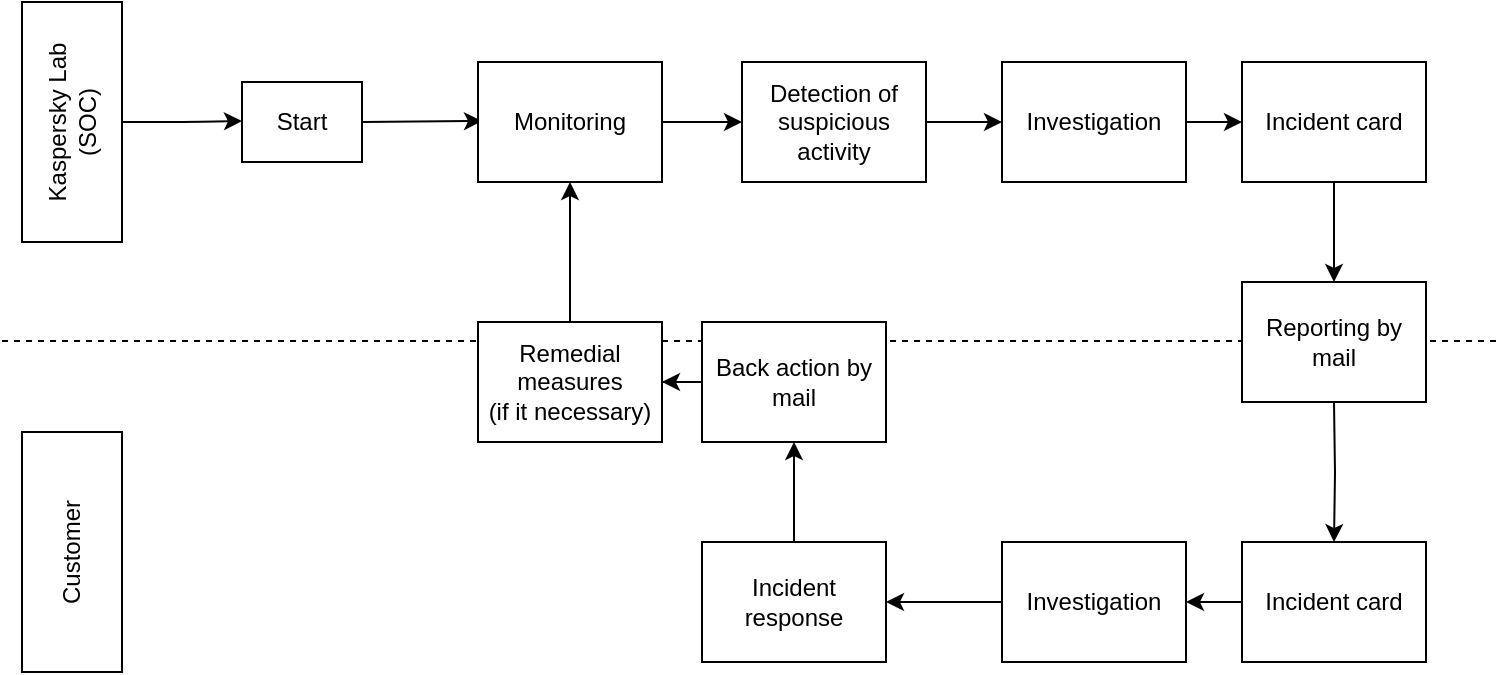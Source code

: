 <mxfile version="13.6.0" type="github"><diagram id="p0U4sBudLfEZZ-ssot66" name="Page-1"><mxGraphModel dx="782" dy="469" grid="1" gridSize="10" guides="1" tooltips="1" connect="1" arrows="1" fold="1" page="1" pageScale="1" pageWidth="850" pageHeight="1100" math="0" shadow="0"><root><mxCell id="0"/><mxCell id="1" parent="0"/><mxCell id="UxZ6zqyk-wsDiun3PIzF-10" value="Kaspersky Lab&lt;br&gt;(SOC)" style="rounded=0;whiteSpace=wrap;html=1;rotation=-90;" vertex="1" parent="1"><mxGeometry x="-15" y="65" width="120" height="50" as="geometry"/></mxCell><mxCell id="UxZ6zqyk-wsDiun3PIzF-12" value="Customer" style="rounded=0;whiteSpace=wrap;html=1;rotation=-90;" vertex="1" parent="1"><mxGeometry x="-15" y="280" width="120" height="50" as="geometry"/></mxCell><mxCell id="UxZ6zqyk-wsDiun3PIzF-13" value="" style="endArrow=classic;html=1;" edge="1" parent="1"><mxGeometry width="50" height="50" relative="1" as="geometry"><mxPoint x="70" y="90" as="sourcePoint"/><mxPoint x="130" y="89.5" as="targetPoint"/><Array as="points"><mxPoint x="100" y="90"/></Array></mxGeometry></mxCell><mxCell id="UxZ6zqyk-wsDiun3PIzF-16" value="Start" style="rounded=0;whiteSpace=wrap;html=1;" vertex="1" parent="1"><mxGeometry x="130" y="70" width="60" height="40" as="geometry"/></mxCell><mxCell id="UxZ6zqyk-wsDiun3PIzF-17" value="" style="endArrow=classic;html=1;" edge="1" parent="1"><mxGeometry width="50" height="50" relative="1" as="geometry"><mxPoint x="190" y="90" as="sourcePoint"/><mxPoint x="250" y="89.5" as="targetPoint"/><Array as="points"/></mxGeometry></mxCell><mxCell id="UxZ6zqyk-wsDiun3PIzF-20" value="" style="edgeStyle=orthogonalEdgeStyle;rounded=0;orthogonalLoop=1;jettySize=auto;html=1;" edge="1" parent="1" source="UxZ6zqyk-wsDiun3PIzF-18" target="UxZ6zqyk-wsDiun3PIzF-19"><mxGeometry relative="1" as="geometry"/></mxCell><mxCell id="UxZ6zqyk-wsDiun3PIzF-18" value="Monitoring" style="rounded=0;whiteSpace=wrap;html=1;" vertex="1" parent="1"><mxGeometry x="248" y="60" width="92" height="60" as="geometry"/></mxCell><mxCell id="UxZ6zqyk-wsDiun3PIzF-22" value="" style="edgeStyle=orthogonalEdgeStyle;rounded=0;orthogonalLoop=1;jettySize=auto;html=1;" edge="1" parent="1" source="UxZ6zqyk-wsDiun3PIzF-19" target="UxZ6zqyk-wsDiun3PIzF-21"><mxGeometry relative="1" as="geometry"/></mxCell><mxCell id="UxZ6zqyk-wsDiun3PIzF-19" value="Detection of suspicious activity" style="rounded=0;whiteSpace=wrap;html=1;" vertex="1" parent="1"><mxGeometry x="380" y="60" width="92" height="60" as="geometry"/></mxCell><mxCell id="UxZ6zqyk-wsDiun3PIzF-24" value="" style="edgeStyle=orthogonalEdgeStyle;rounded=0;orthogonalLoop=1;jettySize=auto;html=1;" edge="1" parent="1" source="UxZ6zqyk-wsDiun3PIzF-21" target="UxZ6zqyk-wsDiun3PIzF-23"><mxGeometry relative="1" as="geometry"/></mxCell><mxCell id="UxZ6zqyk-wsDiun3PIzF-21" value="Investigation" style="rounded=0;whiteSpace=wrap;html=1;" vertex="1" parent="1"><mxGeometry x="510" y="60" width="92" height="60" as="geometry"/></mxCell><mxCell id="UxZ6zqyk-wsDiun3PIzF-26" value="" style="edgeStyle=orthogonalEdgeStyle;rounded=0;orthogonalLoop=1;jettySize=auto;html=1;" edge="1" parent="1"><mxGeometry relative="1" as="geometry"><mxPoint x="676" y="140" as="sourcePoint"/><mxPoint x="676" y="170" as="targetPoint"/><Array as="points"><mxPoint x="676" y="120"/><mxPoint x="676" y="120"/></Array></mxGeometry></mxCell><mxCell id="UxZ6zqyk-wsDiun3PIzF-23" value="Incident card" style="rounded=0;whiteSpace=wrap;html=1;" vertex="1" parent="1"><mxGeometry x="630" y="60" width="92" height="60" as="geometry"/></mxCell><mxCell id="UxZ6zqyk-wsDiun3PIzF-30" value="" style="edgeStyle=orthogonalEdgeStyle;rounded=0;orthogonalLoop=1;jettySize=auto;html=1;" edge="1" parent="1" target="UxZ6zqyk-wsDiun3PIzF-29"><mxGeometry relative="1" as="geometry"><mxPoint x="676" y="230" as="sourcePoint"/></mxGeometry></mxCell><mxCell id="UxZ6zqyk-wsDiun3PIzF-28" value="" style="endArrow=none;dashed=1;html=1;" edge="1" parent="1"><mxGeometry width="50" height="50" relative="1" as="geometry"><mxPoint x="10" y="199.5" as="sourcePoint"/><mxPoint x="760" y="199.5" as="targetPoint"/></mxGeometry></mxCell><mxCell id="UxZ6zqyk-wsDiun3PIzF-39" value="" style="edgeStyle=orthogonalEdgeStyle;rounded=0;orthogonalLoop=1;jettySize=auto;html=1;" edge="1" parent="1" source="UxZ6zqyk-wsDiun3PIzF-29" target="UxZ6zqyk-wsDiun3PIzF-35"><mxGeometry relative="1" as="geometry"/></mxCell><mxCell id="UxZ6zqyk-wsDiun3PIzF-29" value="Incident card" style="rounded=0;whiteSpace=wrap;html=1;" vertex="1" parent="1"><mxGeometry x="630" y="300" width="92" height="60" as="geometry"/></mxCell><mxCell id="UxZ6zqyk-wsDiun3PIzF-37" value="" style="edgeStyle=orthogonalEdgeStyle;rounded=0;orthogonalLoop=1;jettySize=auto;html=1;" edge="1" parent="1" source="UxZ6zqyk-wsDiun3PIzF-35" target="UxZ6zqyk-wsDiun3PIzF-36"><mxGeometry relative="1" as="geometry"/></mxCell><mxCell id="UxZ6zqyk-wsDiun3PIzF-35" value="Investigation" style="rounded=0;whiteSpace=wrap;html=1;" vertex="1" parent="1"><mxGeometry x="510" y="300" width="92" height="60" as="geometry"/></mxCell><mxCell id="UxZ6zqyk-wsDiun3PIzF-42" value="" style="edgeStyle=orthogonalEdgeStyle;rounded=0;orthogonalLoop=1;jettySize=auto;html=1;" edge="1" parent="1" source="UxZ6zqyk-wsDiun3PIzF-36" target="UxZ6zqyk-wsDiun3PIzF-38"><mxGeometry relative="1" as="geometry"/></mxCell><mxCell id="UxZ6zqyk-wsDiun3PIzF-36" value="Incident response" style="rounded=0;whiteSpace=wrap;html=1;" vertex="1" parent="1"><mxGeometry x="360" y="300" width="92" height="60" as="geometry"/></mxCell><mxCell id="UxZ6zqyk-wsDiun3PIzF-45" value="" style="edgeStyle=orthogonalEdgeStyle;rounded=0;orthogonalLoop=1;jettySize=auto;html=1;" edge="1" parent="1" source="UxZ6zqyk-wsDiun3PIzF-38" target="UxZ6zqyk-wsDiun3PIzF-44"><mxGeometry relative="1" as="geometry"/></mxCell><mxCell id="UxZ6zqyk-wsDiun3PIzF-38" value="Back action by mail" style="rounded=0;whiteSpace=wrap;html=1;" vertex="1" parent="1"><mxGeometry x="360" y="190" width="92" height="60" as="geometry"/></mxCell><mxCell id="UxZ6zqyk-wsDiun3PIzF-43" value="Reporting by mail" style="rounded=0;whiteSpace=wrap;html=1;" vertex="1" parent="1"><mxGeometry x="630" y="170" width="92" height="60" as="geometry"/></mxCell><mxCell id="UxZ6zqyk-wsDiun3PIzF-46" value="" style="edgeStyle=orthogonalEdgeStyle;rounded=0;orthogonalLoop=1;jettySize=auto;html=1;" edge="1" parent="1" source="UxZ6zqyk-wsDiun3PIzF-44" target="UxZ6zqyk-wsDiun3PIzF-18"><mxGeometry relative="1" as="geometry"/></mxCell><mxCell id="UxZ6zqyk-wsDiun3PIzF-44" value="Remedial measures&lt;br&gt;(if it necessary)" style="rounded=0;whiteSpace=wrap;html=1;" vertex="1" parent="1"><mxGeometry x="248" y="190" width="92" height="60" as="geometry"/></mxCell></root></mxGraphModel></diagram></mxfile>